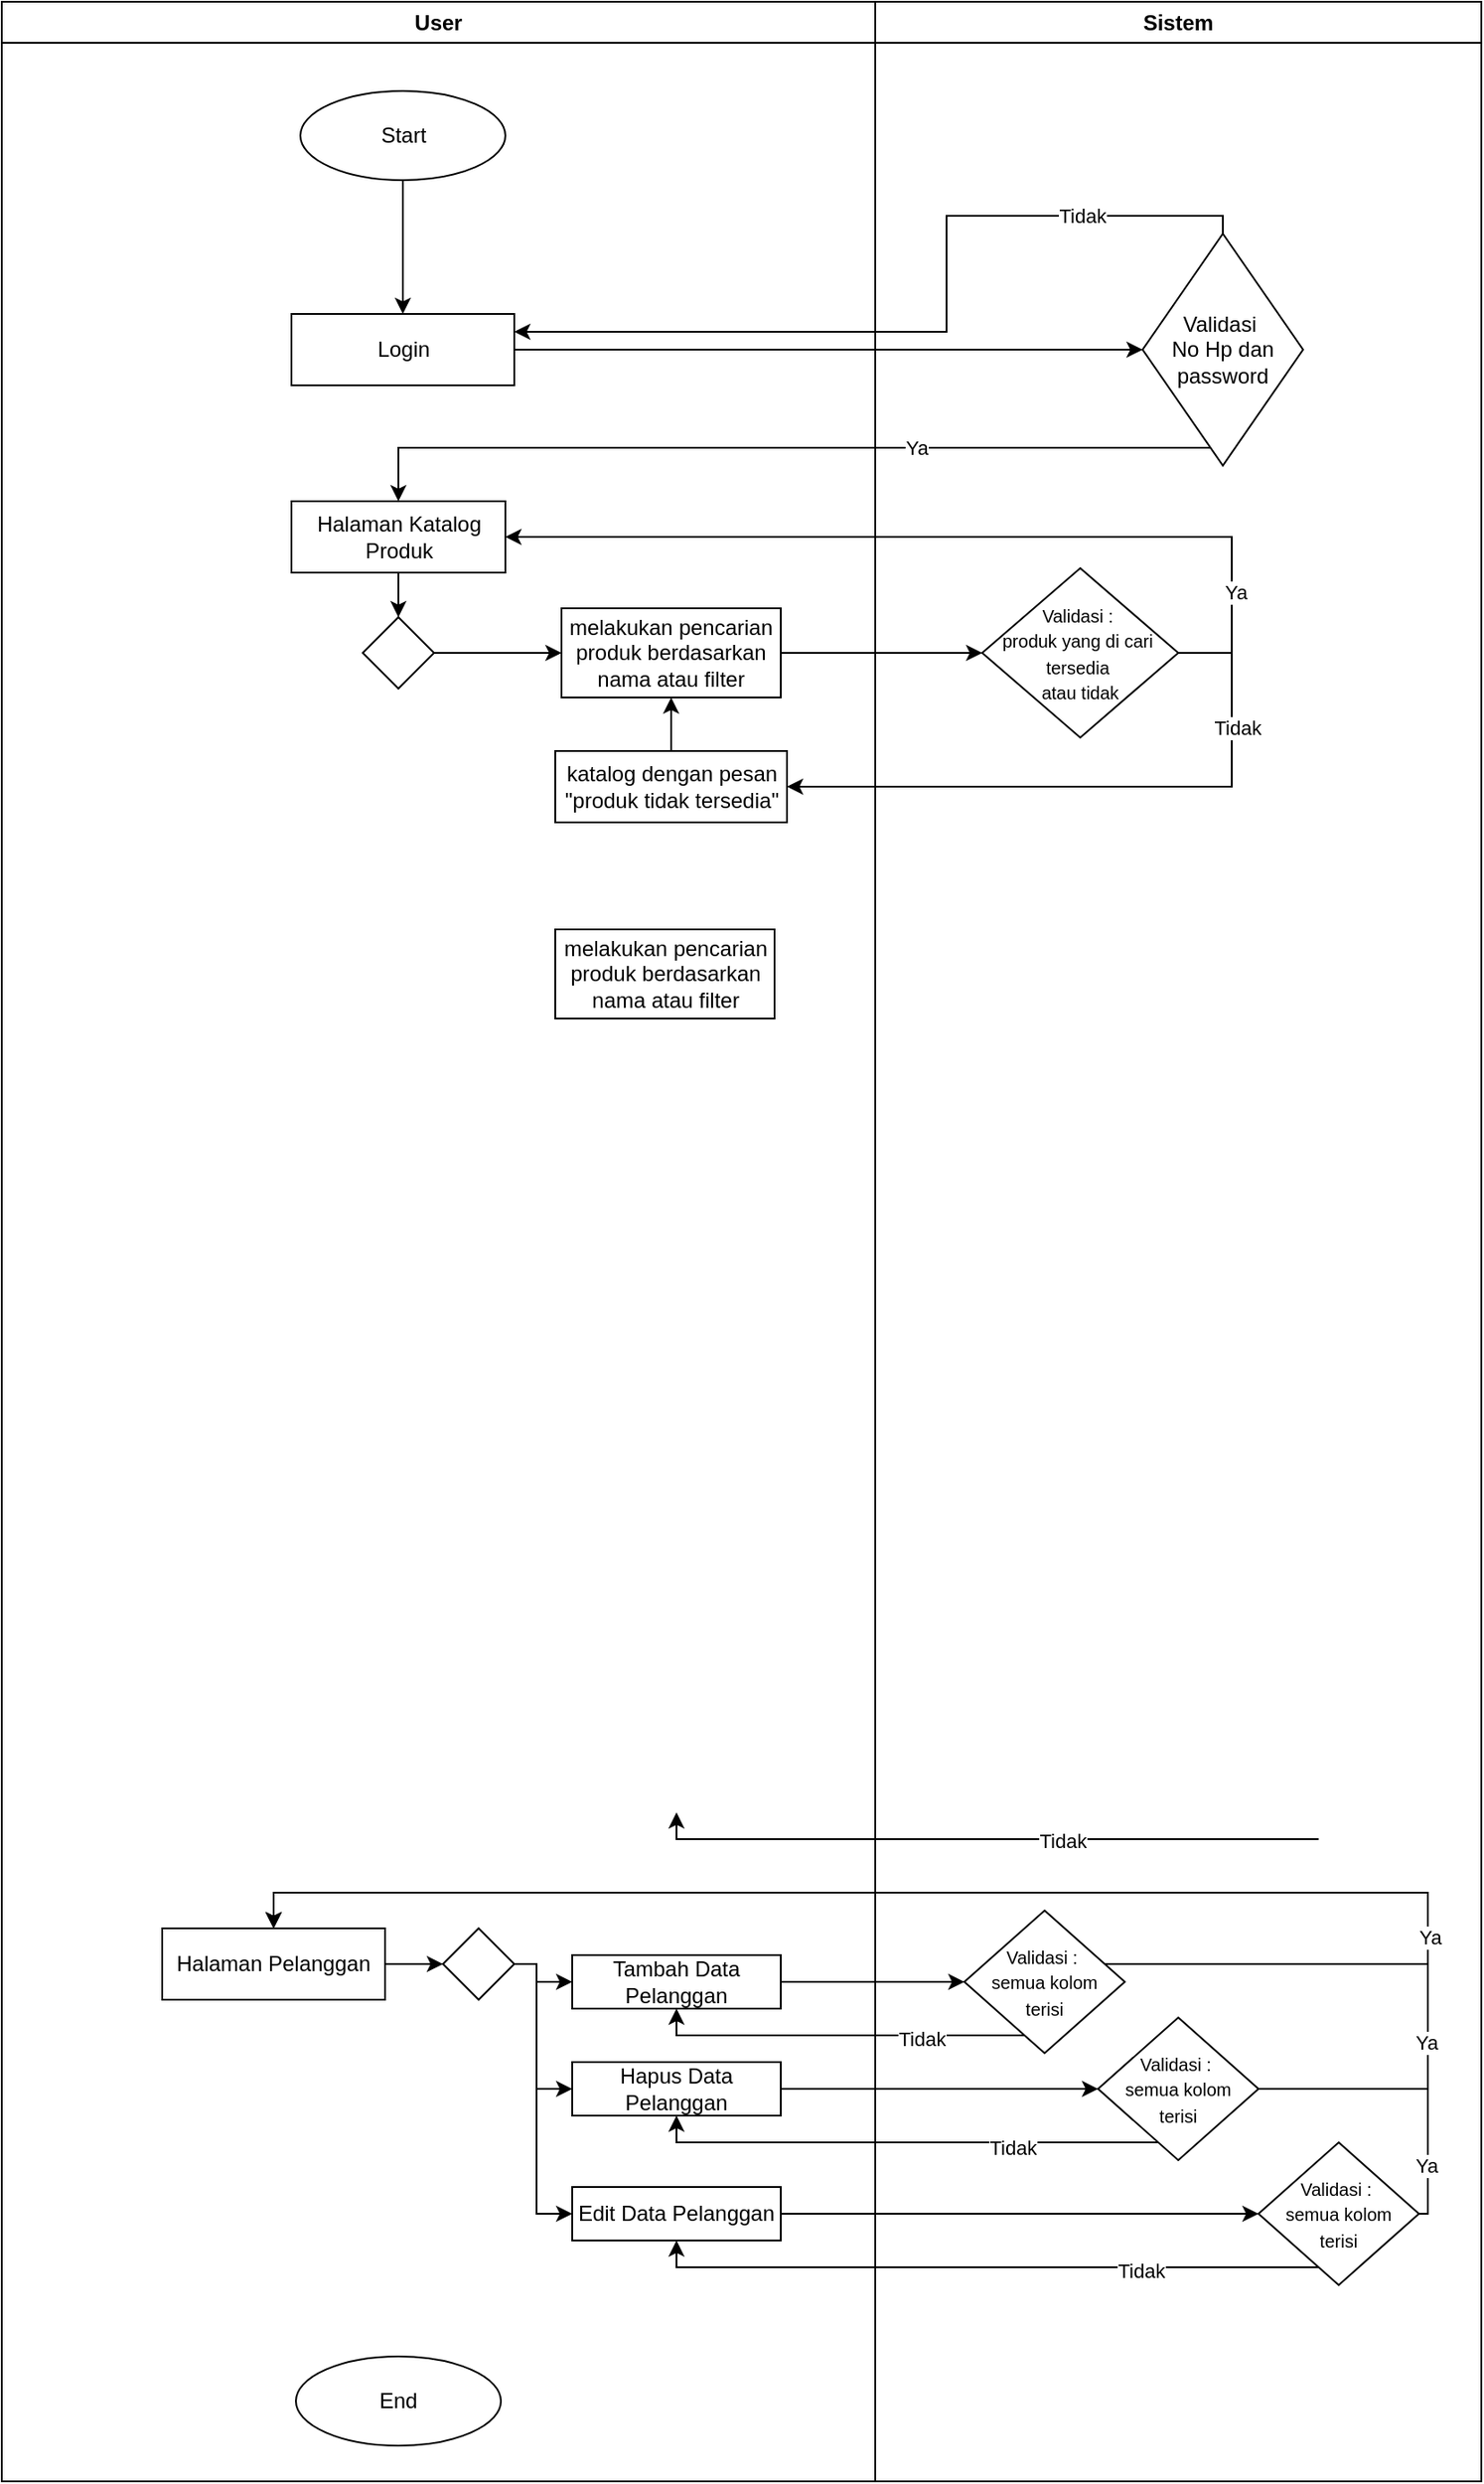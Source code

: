 <mxfile version="26.0.14">
  <diagram name="Page-1" id="LWBwI8ScnncNo1WxZ8MY">
    <mxGraphModel dx="670" dy="296" grid="1" gridSize="10" guides="1" tooltips="1" connect="1" arrows="1" fold="1" page="1" pageScale="1" pageWidth="850" pageHeight="1100" math="0" shadow="0">
      <root>
        <mxCell id="0" />
        <mxCell id="1" parent="0" />
        <mxCell id="nWeCvu2n60bJMO3mKfKt-1" value="User" style="swimlane;whiteSpace=wrap;html=1;" parent="1" vertex="1">
          <mxGeometry x="30" y="520" width="490" height="1390" as="geometry">
            <mxRectangle x="140" y="520" width="140" height="30" as="alternateBounds" />
          </mxGeometry>
        </mxCell>
        <mxCell id="nWeCvu2n60bJMO3mKfKt-4" value="Start" style="ellipse;whiteSpace=wrap;html=1;" parent="nWeCvu2n60bJMO3mKfKt-1" vertex="1">
          <mxGeometry x="167.5" y="50" width="115" height="50" as="geometry" />
        </mxCell>
        <mxCell id="q5prHMVFRJjdFCk8cDmZ-4" style="edgeStyle=orthogonalEdgeStyle;rounded=0;orthogonalLoop=1;jettySize=auto;html=1;entryX=0.5;entryY=0;entryDx=0;entryDy=0;" parent="nWeCvu2n60bJMO3mKfKt-1" source="nWeCvu2n60bJMO3mKfKt-13" target="q5prHMVFRJjdFCk8cDmZ-3" edge="1">
          <mxGeometry relative="1" as="geometry" />
        </mxCell>
        <mxCell id="nWeCvu2n60bJMO3mKfKt-13" value="Halaman Katalog Produk" style="rounded=0;whiteSpace=wrap;html=1;" parent="nWeCvu2n60bJMO3mKfKt-1" vertex="1">
          <mxGeometry x="162.5" y="280" width="120" height="40" as="geometry" />
        </mxCell>
        <mxCell id="nWeCvu2n60bJMO3mKfKt-20" value="Halaman Pelanggan" style="rounded=0;whiteSpace=wrap;html=1;" parent="nWeCvu2n60bJMO3mKfKt-1" vertex="1">
          <mxGeometry x="90" y="1080" width="125" height="40" as="geometry" />
        </mxCell>
        <mxCell id="nWeCvu2n60bJMO3mKfKt-5" value="Login" style="rounded=0;whiteSpace=wrap;html=1;" parent="nWeCvu2n60bJMO3mKfKt-1" vertex="1">
          <mxGeometry x="162.5" y="175" width="125" height="40" as="geometry" />
        </mxCell>
        <mxCell id="nWeCvu2n60bJMO3mKfKt-6" style="edgeStyle=orthogonalEdgeStyle;rounded=0;orthogonalLoop=1;jettySize=auto;html=1;" parent="nWeCvu2n60bJMO3mKfKt-1" source="nWeCvu2n60bJMO3mKfKt-4" target="nWeCvu2n60bJMO3mKfKt-5" edge="1">
          <mxGeometry relative="1" as="geometry" />
        </mxCell>
        <mxCell id="nWeCvu2n60bJMO3mKfKt-135" value="Tambah Data Pelanggan" style="rounded=0;whiteSpace=wrap;html=1;" parent="nWeCvu2n60bJMO3mKfKt-1" vertex="1">
          <mxGeometry x="320" y="1095" width="117" height="30" as="geometry" />
        </mxCell>
        <mxCell id="nWeCvu2n60bJMO3mKfKt-164" value="End" style="ellipse;whiteSpace=wrap;html=1;" parent="nWeCvu2n60bJMO3mKfKt-1" vertex="1">
          <mxGeometry x="165" y="1320" width="115" height="50" as="geometry" />
        </mxCell>
        <mxCell id="q5prHMVFRJjdFCk8cDmZ-1" value="melakukan pencarian produk berdasarkan nama atau filter" style="rounded=0;whiteSpace=wrap;html=1;" parent="nWeCvu2n60bJMO3mKfKt-1" vertex="1">
          <mxGeometry x="314" y="340" width="123" height="50" as="geometry" />
        </mxCell>
        <mxCell id="q5prHMVFRJjdFCk8cDmZ-5" style="edgeStyle=orthogonalEdgeStyle;rounded=0;orthogonalLoop=1;jettySize=auto;html=1;entryX=0;entryY=0.5;entryDx=0;entryDy=0;" parent="nWeCvu2n60bJMO3mKfKt-1" source="q5prHMVFRJjdFCk8cDmZ-3" target="q5prHMVFRJjdFCk8cDmZ-1" edge="1">
          <mxGeometry relative="1" as="geometry" />
        </mxCell>
        <mxCell id="q5prHMVFRJjdFCk8cDmZ-3" value="" style="rhombus;whiteSpace=wrap;html=1;" parent="nWeCvu2n60bJMO3mKfKt-1" vertex="1">
          <mxGeometry x="202.5" y="345" width="40" height="40" as="geometry" />
        </mxCell>
        <mxCell id="q5prHMVFRJjdFCk8cDmZ-15" style="edgeStyle=orthogonalEdgeStyle;rounded=0;orthogonalLoop=1;jettySize=auto;html=1;" parent="nWeCvu2n60bJMO3mKfKt-1" source="q5prHMVFRJjdFCk8cDmZ-12" target="q5prHMVFRJjdFCk8cDmZ-1" edge="1">
          <mxGeometry relative="1" as="geometry" />
        </mxCell>
        <mxCell id="q5prHMVFRJjdFCk8cDmZ-12" value="katalog dengan pesan &quot;produk tidak tersedia&quot;" style="rounded=0;whiteSpace=wrap;html=1;" parent="nWeCvu2n60bJMO3mKfKt-1" vertex="1">
          <mxGeometry x="310.5" y="420" width="130" height="40" as="geometry" />
        </mxCell>
        <mxCell id="q5prHMVFRJjdFCk8cDmZ-16" value="melakukan pencarian produk berdasarkan nama atau filter" style="rounded=0;whiteSpace=wrap;html=1;" parent="nWeCvu2n60bJMO3mKfKt-1" vertex="1">
          <mxGeometry x="310.5" y="520" width="123" height="50" as="geometry" />
        </mxCell>
        <mxCell id="nWeCvu2n60bJMO3mKfKt-3" value="Sistem" style="swimlane;whiteSpace=wrap;html=1;" parent="1" vertex="1">
          <mxGeometry x="520" y="520" width="340" height="1390" as="geometry" />
        </mxCell>
        <mxCell id="nWeCvu2n60bJMO3mKfKt-7" value="Validasi&amp;nbsp;&lt;div&gt;No Hp dan password&lt;/div&gt;" style="rhombus;whiteSpace=wrap;html=1;" parent="nWeCvu2n60bJMO3mKfKt-3" vertex="1">
          <mxGeometry x="150" y="130" width="90" height="130" as="geometry" />
        </mxCell>
        <mxCell id="nWeCvu2n60bJMO3mKfKt-125" style="edgeStyle=orthogonalEdgeStyle;rounded=0;orthogonalLoop=1;jettySize=auto;html=1;entryX=0.5;entryY=1;entryDx=0;entryDy=0;" parent="nWeCvu2n60bJMO3mKfKt-3" edge="1">
          <mxGeometry relative="1" as="geometry">
            <Array as="points">
              <mxPoint x="-111" y="1030" />
            </Array>
            <mxPoint x="248.75" y="1030" as="sourcePoint" />
            <mxPoint x="-111.5" y="1015" as="targetPoint" />
          </mxGeometry>
        </mxCell>
        <mxCell id="nWeCvu2n60bJMO3mKfKt-126" value="Tidak" style="edgeLabel;html=1;align=center;verticalAlign=middle;resizable=0;points=[];" parent="nWeCvu2n60bJMO3mKfKt-125" vertex="1" connectable="0">
          <mxGeometry x="-0.23" y="1" relative="1" as="geometry">
            <mxPoint as="offset" />
          </mxGeometry>
        </mxCell>
        <mxCell id="nWeCvu2n60bJMO3mKfKt-147" style="edgeStyle=orthogonalEdgeStyle;rounded=0;orthogonalLoop=1;jettySize=auto;html=1;entryX=0;entryY=0.5;entryDx=0;entryDy=0;" parent="nWeCvu2n60bJMO3mKfKt-3" source="nWeCvu2n60bJMO3mKfKt-136" target="nWeCvu2n60bJMO3mKfKt-139" edge="1">
          <mxGeometry relative="1" as="geometry">
            <Array as="points">
              <mxPoint x="-190" y="1100" />
              <mxPoint x="-190" y="1170" />
            </Array>
          </mxGeometry>
        </mxCell>
        <mxCell id="nWeCvu2n60bJMO3mKfKt-148" style="edgeStyle=orthogonalEdgeStyle;rounded=0;orthogonalLoop=1;jettySize=auto;html=1;entryX=0;entryY=0.5;entryDx=0;entryDy=0;" parent="nWeCvu2n60bJMO3mKfKt-3" source="nWeCvu2n60bJMO3mKfKt-136" target="nWeCvu2n60bJMO3mKfKt-137" edge="1">
          <mxGeometry relative="1" as="geometry">
            <Array as="points">
              <mxPoint x="-190" y="1100" />
              <mxPoint x="-190" y="1240" />
            </Array>
          </mxGeometry>
        </mxCell>
        <mxCell id="nWeCvu2n60bJMO3mKfKt-136" value="" style="rhombus;whiteSpace=wrap;html=1;" parent="nWeCvu2n60bJMO3mKfKt-3" vertex="1">
          <mxGeometry x="-242.5" y="1080" width="40" height="40" as="geometry" />
        </mxCell>
        <mxCell id="nWeCvu2n60bJMO3mKfKt-156" style="edgeStyle=orthogonalEdgeStyle;rounded=0;orthogonalLoop=1;jettySize=auto;html=1;" parent="nWeCvu2n60bJMO3mKfKt-3" source="nWeCvu2n60bJMO3mKfKt-137" target="nWeCvu2n60bJMO3mKfKt-141" edge="1">
          <mxGeometry relative="1" as="geometry" />
        </mxCell>
        <mxCell id="nWeCvu2n60bJMO3mKfKt-137" value="Edit Data Pelanggan" style="rounded=0;whiteSpace=wrap;html=1;" parent="nWeCvu2n60bJMO3mKfKt-3" vertex="1">
          <mxGeometry x="-170" y="1225" width="117" height="30" as="geometry" />
        </mxCell>
        <mxCell id="nWeCvu2n60bJMO3mKfKt-138" value="&lt;font style=&quot;font-size: 10px;&quot;&gt;Validasi :&amp;nbsp;&lt;/font&gt;&lt;div&gt;&lt;span style=&quot;font-size: 10px; background-color: transparent; color: light-dark(rgb(0, 0, 0), rgb(255, 255, 255));&quot;&gt;semua&amp;nbsp;&lt;/span&gt;&lt;span style=&quot;font-size: 10px; background-color: transparent; color: light-dark(rgb(0, 0, 0), rgb(255, 255, 255));&quot;&gt;kolom&lt;/span&gt;&lt;/div&gt;&lt;div&gt;&lt;span style=&quot;font-size: 10px; background-color: transparent; color: light-dark(rgb(0, 0, 0), rgb(255, 255, 255));&quot;&gt;terisi&lt;/span&gt;&lt;/div&gt;" style="rhombus;whiteSpace=wrap;html=1;" parent="nWeCvu2n60bJMO3mKfKt-3" vertex="1">
          <mxGeometry x="50" y="1070" width="90" height="80" as="geometry" />
        </mxCell>
        <mxCell id="nWeCvu2n60bJMO3mKfKt-153" style="edgeStyle=orthogonalEdgeStyle;rounded=0;orthogonalLoop=1;jettySize=auto;html=1;" parent="nWeCvu2n60bJMO3mKfKt-3" source="nWeCvu2n60bJMO3mKfKt-139" target="nWeCvu2n60bJMO3mKfKt-140" edge="1">
          <mxGeometry relative="1" as="geometry" />
        </mxCell>
        <mxCell id="nWeCvu2n60bJMO3mKfKt-139" value="Hapus Data Pelanggan" style="rounded=0;whiteSpace=wrap;html=1;" parent="nWeCvu2n60bJMO3mKfKt-3" vertex="1">
          <mxGeometry x="-170" y="1155" width="117" height="30" as="geometry" />
        </mxCell>
        <mxCell id="nWeCvu2n60bJMO3mKfKt-154" style="edgeStyle=orthogonalEdgeStyle;rounded=0;orthogonalLoop=1;jettySize=auto;html=1;entryX=0.5;entryY=1;entryDx=0;entryDy=0;" parent="nWeCvu2n60bJMO3mKfKt-3" source="nWeCvu2n60bJMO3mKfKt-140" target="nWeCvu2n60bJMO3mKfKt-139" edge="1">
          <mxGeometry relative="1" as="geometry">
            <Array as="points">
              <mxPoint x="-111" y="1200" />
            </Array>
          </mxGeometry>
        </mxCell>
        <mxCell id="nWeCvu2n60bJMO3mKfKt-155" value="Tidak" style="edgeLabel;html=1;align=center;verticalAlign=middle;resizable=0;points=[];" parent="nWeCvu2n60bJMO3mKfKt-154" vertex="1" connectable="0">
          <mxGeometry x="-0.423" y="3" relative="1" as="geometry">
            <mxPoint as="offset" />
          </mxGeometry>
        </mxCell>
        <mxCell id="nWeCvu2n60bJMO3mKfKt-140" value="&lt;font style=&quot;font-size: 10px;&quot;&gt;Validasi :&amp;nbsp;&lt;/font&gt;&lt;div&gt;&lt;span style=&quot;font-size: 10px; background-color: transparent; color: light-dark(rgb(0, 0, 0), rgb(255, 255, 255));&quot;&gt;semua&amp;nbsp;&lt;/span&gt;&lt;span style=&quot;font-size: 10px; background-color: transparent; color: light-dark(rgb(0, 0, 0), rgb(255, 255, 255));&quot;&gt;kolom&lt;/span&gt;&lt;/div&gt;&lt;div&gt;&lt;span style=&quot;font-size: 10px; background-color: transparent; color: light-dark(rgb(0, 0, 0), rgb(255, 255, 255));&quot;&gt;terisi&lt;/span&gt;&lt;/div&gt;" style="rhombus;whiteSpace=wrap;html=1;" parent="nWeCvu2n60bJMO3mKfKt-3" vertex="1">
          <mxGeometry x="125" y="1130" width="90" height="80" as="geometry" />
        </mxCell>
        <mxCell id="nWeCvu2n60bJMO3mKfKt-158" style="edgeStyle=orthogonalEdgeStyle;rounded=0;orthogonalLoop=1;jettySize=auto;html=1;entryX=0.5;entryY=1;entryDx=0;entryDy=0;" parent="nWeCvu2n60bJMO3mKfKt-3" source="nWeCvu2n60bJMO3mKfKt-141" target="nWeCvu2n60bJMO3mKfKt-137" edge="1">
          <mxGeometry relative="1" as="geometry">
            <Array as="points">
              <mxPoint x="-111" y="1270" />
            </Array>
          </mxGeometry>
        </mxCell>
        <mxCell id="nWeCvu2n60bJMO3mKfKt-159" value="Tidak" style="edgeLabel;html=1;align=center;verticalAlign=middle;resizable=0;points=[];" parent="nWeCvu2n60bJMO3mKfKt-158" vertex="1" connectable="0">
          <mxGeometry x="-0.466" y="2" relative="1" as="geometry">
            <mxPoint as="offset" />
          </mxGeometry>
        </mxCell>
        <mxCell id="nWeCvu2n60bJMO3mKfKt-141" value="&lt;font style=&quot;font-size: 10px;&quot;&gt;Validasi :&amp;nbsp;&lt;/font&gt;&lt;div&gt;&lt;span style=&quot;font-size: 10px; background-color: transparent; color: light-dark(rgb(0, 0, 0), rgb(255, 255, 255));&quot;&gt;semua&amp;nbsp;&lt;/span&gt;&lt;span style=&quot;font-size: 10px; background-color: transparent; color: light-dark(rgb(0, 0, 0), rgb(255, 255, 255));&quot;&gt;kolom&lt;/span&gt;&lt;/div&gt;&lt;div&gt;&lt;span style=&quot;font-size: 10px; background-color: transparent; color: light-dark(rgb(0, 0, 0), rgb(255, 255, 255));&quot;&gt;terisi&lt;/span&gt;&lt;/div&gt;" style="rhombus;whiteSpace=wrap;html=1;" parent="nWeCvu2n60bJMO3mKfKt-3" vertex="1">
          <mxGeometry x="215" y="1200" width="90" height="80" as="geometry" />
        </mxCell>
        <mxCell id="q5prHMVFRJjdFCk8cDmZ-7" value="&lt;font style=&quot;font-size: 10px;&quot;&gt;Validasi :&amp;nbsp;&lt;/font&gt;&lt;div&gt;&lt;span style=&quot;font-size: 10px;&quot;&gt;produk yang di cari&amp;nbsp;&lt;/span&gt;&lt;/div&gt;&lt;div&gt;&lt;span style=&quot;font-size: 10px;&quot;&gt;tersedia&amp;nbsp;&lt;/span&gt;&lt;/div&gt;&lt;div&gt;&lt;span style=&quot;font-size: 10px;&quot;&gt;atau tidak&lt;/span&gt;&lt;/div&gt;" style="rhombus;whiteSpace=wrap;html=1;" parent="nWeCvu2n60bJMO3mKfKt-3" vertex="1">
          <mxGeometry x="60" y="317.5" width="110" height="95" as="geometry" />
        </mxCell>
        <mxCell id="nWeCvu2n60bJMO3mKfKt-14" style="edgeStyle=orthogonalEdgeStyle;rounded=0;orthogonalLoop=1;jettySize=auto;html=1;entryX=0.5;entryY=0;entryDx=0;entryDy=0;" parent="1" source="nWeCvu2n60bJMO3mKfKt-7" target="nWeCvu2n60bJMO3mKfKt-13" edge="1">
          <mxGeometry relative="1" as="geometry">
            <Array as="points">
              <mxPoint x="253" y="770" />
            </Array>
          </mxGeometry>
        </mxCell>
        <mxCell id="nWeCvu2n60bJMO3mKfKt-15" value="Ya" style="edgeLabel;html=1;align=center;verticalAlign=middle;resizable=0;points=[];" parent="nWeCvu2n60bJMO3mKfKt-14" vertex="1" connectable="0">
          <mxGeometry x="-0.321" y="2" relative="1" as="geometry">
            <mxPoint y="-2" as="offset" />
          </mxGeometry>
        </mxCell>
        <mxCell id="nWeCvu2n60bJMO3mKfKt-8" style="edgeStyle=orthogonalEdgeStyle;rounded=0;orthogonalLoop=1;jettySize=auto;html=1;entryX=0;entryY=0.5;entryDx=0;entryDy=0;" parent="1" source="nWeCvu2n60bJMO3mKfKt-5" target="nWeCvu2n60bJMO3mKfKt-7" edge="1">
          <mxGeometry relative="1" as="geometry" />
        </mxCell>
        <mxCell id="nWeCvu2n60bJMO3mKfKt-9" style="edgeStyle=orthogonalEdgeStyle;rounded=0;orthogonalLoop=1;jettySize=auto;html=1;entryX=1;entryY=0.25;entryDx=0;entryDy=0;exitX=0.5;exitY=0;exitDx=0;exitDy=0;" parent="1" source="nWeCvu2n60bJMO3mKfKt-7" target="nWeCvu2n60bJMO3mKfKt-5" edge="1">
          <mxGeometry relative="1" as="geometry">
            <Array as="points">
              <mxPoint x="715" y="640" />
              <mxPoint x="560" y="640" />
              <mxPoint x="560" y="705" />
            </Array>
          </mxGeometry>
        </mxCell>
        <mxCell id="nWeCvu2n60bJMO3mKfKt-10" value="Tidak" style="edgeLabel;html=1;align=center;verticalAlign=middle;resizable=0;points=[];" parent="nWeCvu2n60bJMO3mKfKt-9" vertex="1" connectable="0">
          <mxGeometry x="-0.621" y="4" relative="1" as="geometry">
            <mxPoint y="-4" as="offset" />
          </mxGeometry>
        </mxCell>
        <mxCell id="nWeCvu2n60bJMO3mKfKt-142" style="edgeStyle=orthogonalEdgeStyle;rounded=0;orthogonalLoop=1;jettySize=auto;html=1;" parent="1" source="nWeCvu2n60bJMO3mKfKt-20" target="nWeCvu2n60bJMO3mKfKt-136" edge="1">
          <mxGeometry relative="1" as="geometry" />
        </mxCell>
        <mxCell id="nWeCvu2n60bJMO3mKfKt-150" style="edgeStyle=orthogonalEdgeStyle;rounded=0;orthogonalLoop=1;jettySize=auto;html=1;entryX=0.5;entryY=0;entryDx=0;entryDy=0;" parent="1" source="nWeCvu2n60bJMO3mKfKt-138" target="nWeCvu2n60bJMO3mKfKt-20" edge="1">
          <mxGeometry relative="1" as="geometry">
            <Array as="points">
              <mxPoint x="830" y="1620" />
              <mxPoint x="830" y="1580" />
              <mxPoint x="182" y="1580" />
            </Array>
          </mxGeometry>
        </mxCell>
        <mxCell id="nWeCvu2n60bJMO3mKfKt-143" style="edgeStyle=orthogonalEdgeStyle;rounded=0;orthogonalLoop=1;jettySize=auto;html=1;entryX=0;entryY=0.5;entryDx=0;entryDy=0;" parent="1" source="nWeCvu2n60bJMO3mKfKt-136" target="nWeCvu2n60bJMO3mKfKt-135" edge="1">
          <mxGeometry relative="1" as="geometry">
            <Array as="points">
              <mxPoint x="330" y="1620" />
              <mxPoint x="330" y="1630" />
            </Array>
          </mxGeometry>
        </mxCell>
        <mxCell id="nWeCvu2n60bJMO3mKfKt-149" style="edgeStyle=orthogonalEdgeStyle;rounded=0;orthogonalLoop=1;jettySize=auto;html=1;entryX=0;entryY=0.5;entryDx=0;entryDy=0;" parent="1" source="nWeCvu2n60bJMO3mKfKt-135" target="nWeCvu2n60bJMO3mKfKt-138" edge="1">
          <mxGeometry relative="1" as="geometry">
            <Array as="points">
              <mxPoint x="490" y="1630" />
              <mxPoint x="490" y="1630" />
            </Array>
          </mxGeometry>
        </mxCell>
        <mxCell id="nWeCvu2n60bJMO3mKfKt-151" style="edgeStyle=orthogonalEdgeStyle;rounded=0;orthogonalLoop=1;jettySize=auto;html=1;entryX=0.5;entryY=1;entryDx=0;entryDy=0;" parent="1" source="nWeCvu2n60bJMO3mKfKt-138" target="nWeCvu2n60bJMO3mKfKt-135" edge="1">
          <mxGeometry relative="1" as="geometry">
            <Array as="points">
              <mxPoint x="409" y="1660" />
            </Array>
          </mxGeometry>
        </mxCell>
        <mxCell id="nWeCvu2n60bJMO3mKfKt-152" value="Tidak" style="edgeLabel;html=1;align=center;verticalAlign=middle;resizable=0;points=[];" parent="nWeCvu2n60bJMO3mKfKt-151" vertex="1" connectable="0">
          <mxGeometry x="-0.442" y="2" relative="1" as="geometry">
            <mxPoint as="offset" />
          </mxGeometry>
        </mxCell>
        <mxCell id="nWeCvu2n60bJMO3mKfKt-157" style="edgeStyle=orthogonalEdgeStyle;rounded=0;orthogonalLoop=1;jettySize=auto;html=1;entryX=0.5;entryY=0;entryDx=0;entryDy=0;" parent="1" source="nWeCvu2n60bJMO3mKfKt-140" target="nWeCvu2n60bJMO3mKfKt-20" edge="1">
          <mxGeometry relative="1" as="geometry">
            <Array as="points">
              <mxPoint x="830" y="1690" />
              <mxPoint x="830" y="1580" />
              <mxPoint x="183" y="1580" />
            </Array>
          </mxGeometry>
        </mxCell>
        <mxCell id="nWeCvu2n60bJMO3mKfKt-160" style="edgeStyle=orthogonalEdgeStyle;rounded=0;orthogonalLoop=1;jettySize=auto;html=1;entryX=0.5;entryY=0;entryDx=0;entryDy=0;" parent="1" source="nWeCvu2n60bJMO3mKfKt-141" target="nWeCvu2n60bJMO3mKfKt-20" edge="1">
          <mxGeometry relative="1" as="geometry">
            <Array as="points">
              <mxPoint x="830" y="1760" />
              <mxPoint x="830" y="1580" />
              <mxPoint x="183" y="1580" />
            </Array>
          </mxGeometry>
        </mxCell>
        <mxCell id="nWeCvu2n60bJMO3mKfKt-161" value="Ya" style="edgeLabel;html=1;align=center;verticalAlign=middle;resizable=0;points=[];" parent="nWeCvu2n60bJMO3mKfKt-160" vertex="1" connectable="0">
          <mxGeometry x="-0.925" y="1" relative="1" as="geometry">
            <mxPoint as="offset" />
          </mxGeometry>
        </mxCell>
        <mxCell id="nWeCvu2n60bJMO3mKfKt-162" value="Ya" style="edgeLabel;html=1;align=center;verticalAlign=middle;resizable=0;points=[];" parent="nWeCvu2n60bJMO3mKfKt-160" vertex="1" connectable="0">
          <mxGeometry x="-0.762" y="1" relative="1" as="geometry">
            <mxPoint as="offset" />
          </mxGeometry>
        </mxCell>
        <mxCell id="nWeCvu2n60bJMO3mKfKt-163" value="Ya" style="edgeLabel;html=1;align=center;verticalAlign=middle;resizable=0;points=[];" parent="nWeCvu2n60bJMO3mKfKt-160" vertex="1" connectable="0">
          <mxGeometry x="-0.625" y="-1" relative="1" as="geometry">
            <mxPoint as="offset" />
          </mxGeometry>
        </mxCell>
        <mxCell id="q5prHMVFRJjdFCk8cDmZ-8" style="edgeStyle=orthogonalEdgeStyle;rounded=0;orthogonalLoop=1;jettySize=auto;html=1;" parent="1" source="q5prHMVFRJjdFCk8cDmZ-1" target="q5prHMVFRJjdFCk8cDmZ-7" edge="1">
          <mxGeometry relative="1" as="geometry" />
        </mxCell>
        <mxCell id="q5prHMVFRJjdFCk8cDmZ-9" style="edgeStyle=orthogonalEdgeStyle;rounded=0;orthogonalLoop=1;jettySize=auto;html=1;entryX=1;entryY=0.5;entryDx=0;entryDy=0;" parent="1" source="q5prHMVFRJjdFCk8cDmZ-7" target="nWeCvu2n60bJMO3mKfKt-13" edge="1">
          <mxGeometry relative="1" as="geometry">
            <Array as="points">
              <mxPoint x="720" y="885" />
              <mxPoint x="720" y="820" />
            </Array>
          </mxGeometry>
        </mxCell>
        <mxCell id="q5prHMVFRJjdFCk8cDmZ-10" value="Ya" style="edgeLabel;html=1;align=center;verticalAlign=middle;resizable=0;points=[];" parent="q5prHMVFRJjdFCk8cDmZ-9" vertex="1" connectable="0">
          <mxGeometry x="-0.745" y="-2" relative="1" as="geometry">
            <mxPoint as="offset" />
          </mxGeometry>
        </mxCell>
        <mxCell id="q5prHMVFRJjdFCk8cDmZ-13" style="edgeStyle=orthogonalEdgeStyle;rounded=0;orthogonalLoop=1;jettySize=auto;html=1;entryX=1;entryY=0.5;entryDx=0;entryDy=0;" parent="1" source="q5prHMVFRJjdFCk8cDmZ-7" target="q5prHMVFRJjdFCk8cDmZ-12" edge="1">
          <mxGeometry relative="1" as="geometry">
            <Array as="points">
              <mxPoint x="720" y="885" />
              <mxPoint x="720" y="960" />
            </Array>
          </mxGeometry>
        </mxCell>
        <mxCell id="q5prHMVFRJjdFCk8cDmZ-14" value="Tidak" style="edgeLabel;html=1;align=center;verticalAlign=middle;resizable=0;points=[];" parent="q5prHMVFRJjdFCk8cDmZ-13" vertex="1" connectable="0">
          <mxGeometry x="-0.596" y="3" relative="1" as="geometry">
            <mxPoint as="offset" />
          </mxGeometry>
        </mxCell>
      </root>
    </mxGraphModel>
  </diagram>
</mxfile>
